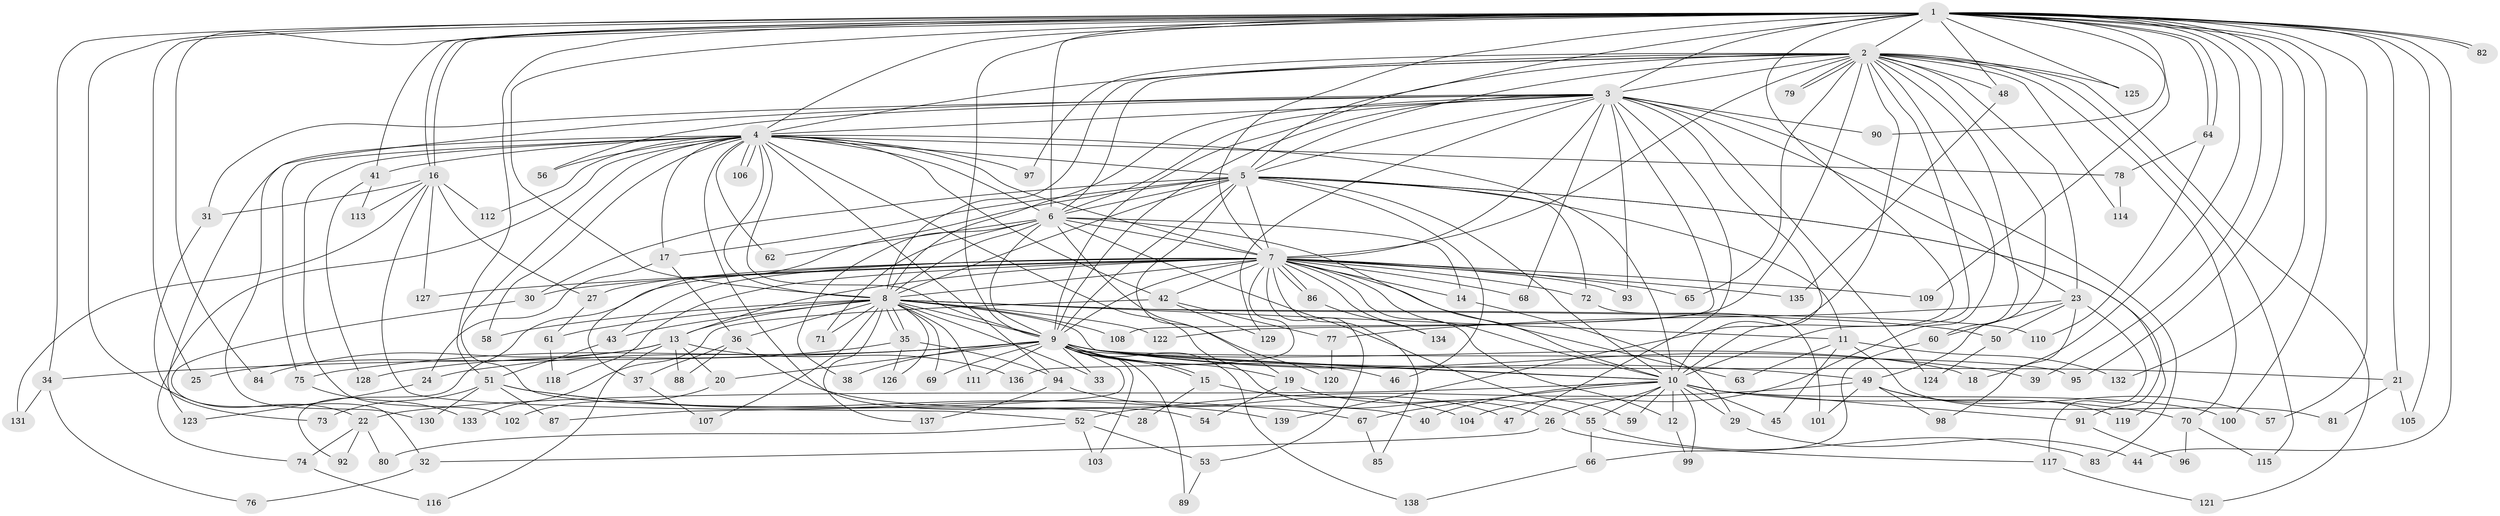 // Generated by graph-tools (version 1.1) at 2025/01/03/09/25 03:01:35]
// undirected, 139 vertices, 303 edges
graph export_dot {
graph [start="1"]
  node [color=gray90,style=filled];
  1;
  2;
  3;
  4;
  5;
  6;
  7;
  8;
  9;
  10;
  11;
  12;
  13;
  14;
  15;
  16;
  17;
  18;
  19;
  20;
  21;
  22;
  23;
  24;
  25;
  26;
  27;
  28;
  29;
  30;
  31;
  32;
  33;
  34;
  35;
  36;
  37;
  38;
  39;
  40;
  41;
  42;
  43;
  44;
  45;
  46;
  47;
  48;
  49;
  50;
  51;
  52;
  53;
  54;
  55;
  56;
  57;
  58;
  59;
  60;
  61;
  62;
  63;
  64;
  65;
  66;
  67;
  68;
  69;
  70;
  71;
  72;
  73;
  74;
  75;
  76;
  77;
  78;
  79;
  80;
  81;
  82;
  83;
  84;
  85;
  86;
  87;
  88;
  89;
  90;
  91;
  92;
  93;
  94;
  95;
  96;
  97;
  98;
  99;
  100;
  101;
  102;
  103;
  104;
  105;
  106;
  107;
  108;
  109;
  110;
  111;
  112;
  113;
  114;
  115;
  116;
  117;
  118;
  119;
  120;
  121;
  122;
  123;
  124;
  125;
  126;
  127;
  128;
  129;
  130;
  131;
  132;
  133;
  134;
  135;
  136;
  137;
  138;
  139;
  1 -- 2;
  1 -- 3;
  1 -- 4;
  1 -- 5;
  1 -- 6;
  1 -- 7;
  1 -- 8;
  1 -- 9;
  1 -- 10;
  1 -- 16;
  1 -- 16;
  1 -- 18;
  1 -- 21;
  1 -- 22;
  1 -- 25;
  1 -- 34;
  1 -- 39;
  1 -- 41;
  1 -- 44;
  1 -- 48;
  1 -- 51;
  1 -- 57;
  1 -- 64;
  1 -- 64;
  1 -- 82;
  1 -- 82;
  1 -- 84;
  1 -- 90;
  1 -- 95;
  1 -- 100;
  1 -- 105;
  1 -- 109;
  1 -- 125;
  1 -- 132;
  2 -- 3;
  2 -- 4;
  2 -- 5;
  2 -- 6;
  2 -- 7;
  2 -- 8;
  2 -- 9;
  2 -- 10;
  2 -- 23;
  2 -- 48;
  2 -- 49;
  2 -- 60;
  2 -- 65;
  2 -- 70;
  2 -- 79;
  2 -- 79;
  2 -- 97;
  2 -- 104;
  2 -- 114;
  2 -- 115;
  2 -- 121;
  2 -- 122;
  2 -- 125;
  2 -- 139;
  3 -- 4;
  3 -- 5;
  3 -- 6;
  3 -- 7;
  3 -- 8;
  3 -- 9;
  3 -- 10;
  3 -- 23;
  3 -- 31;
  3 -- 47;
  3 -- 56;
  3 -- 68;
  3 -- 83;
  3 -- 90;
  3 -- 93;
  3 -- 108;
  3 -- 124;
  3 -- 129;
  3 -- 130;
  4 -- 5;
  4 -- 6;
  4 -- 7;
  4 -- 8;
  4 -- 9;
  4 -- 10;
  4 -- 17;
  4 -- 26;
  4 -- 28;
  4 -- 41;
  4 -- 42;
  4 -- 54;
  4 -- 56;
  4 -- 58;
  4 -- 62;
  4 -- 74;
  4 -- 75;
  4 -- 78;
  4 -- 94;
  4 -- 97;
  4 -- 102;
  4 -- 106;
  4 -- 106;
  4 -- 112;
  4 -- 123;
  5 -- 6;
  5 -- 7;
  5 -- 8;
  5 -- 9;
  5 -- 10;
  5 -- 11;
  5 -- 17;
  5 -- 19;
  5 -- 30;
  5 -- 37;
  5 -- 46;
  5 -- 72;
  5 -- 91;
  5 -- 119;
  6 -- 7;
  6 -- 8;
  6 -- 9;
  6 -- 10;
  6 -- 14;
  6 -- 38;
  6 -- 59;
  6 -- 62;
  6 -- 71;
  6 -- 120;
  7 -- 8;
  7 -- 9;
  7 -- 10;
  7 -- 12;
  7 -- 13;
  7 -- 14;
  7 -- 27;
  7 -- 30;
  7 -- 42;
  7 -- 43;
  7 -- 53;
  7 -- 63;
  7 -- 65;
  7 -- 68;
  7 -- 72;
  7 -- 85;
  7 -- 86;
  7 -- 86;
  7 -- 92;
  7 -- 93;
  7 -- 109;
  7 -- 118;
  7 -- 127;
  7 -- 134;
  7 -- 135;
  7 -- 136;
  8 -- 9;
  8 -- 10;
  8 -- 11;
  8 -- 13;
  8 -- 33;
  8 -- 35;
  8 -- 35;
  8 -- 36;
  8 -- 43;
  8 -- 50;
  8 -- 58;
  8 -- 61;
  8 -- 69;
  8 -- 71;
  8 -- 107;
  8 -- 108;
  8 -- 110;
  8 -- 111;
  8 -- 122;
  8 -- 126;
  8 -- 137;
  9 -- 10;
  9 -- 15;
  9 -- 15;
  9 -- 18;
  9 -- 19;
  9 -- 20;
  9 -- 21;
  9 -- 24;
  9 -- 33;
  9 -- 34;
  9 -- 38;
  9 -- 39;
  9 -- 46;
  9 -- 49;
  9 -- 69;
  9 -- 75;
  9 -- 87;
  9 -- 89;
  9 -- 95;
  9 -- 103;
  9 -- 111;
  9 -- 138;
  10 -- 12;
  10 -- 22;
  10 -- 26;
  10 -- 29;
  10 -- 40;
  10 -- 45;
  10 -- 55;
  10 -- 59;
  10 -- 67;
  10 -- 70;
  10 -- 91;
  10 -- 99;
  10 -- 100;
  11 -- 45;
  11 -- 63;
  11 -- 81;
  11 -- 132;
  12 -- 99;
  13 -- 20;
  13 -- 25;
  13 -- 84;
  13 -- 88;
  13 -- 116;
  13 -- 136;
  14 -- 29;
  15 -- 28;
  15 -- 47;
  16 -- 27;
  16 -- 31;
  16 -- 52;
  16 -- 112;
  16 -- 113;
  16 -- 127;
  16 -- 131;
  17 -- 24;
  17 -- 36;
  19 -- 54;
  19 -- 55;
  20 -- 102;
  21 -- 81;
  21 -- 105;
  22 -- 74;
  22 -- 80;
  22 -- 92;
  23 -- 50;
  23 -- 60;
  23 -- 77;
  23 -- 98;
  23 -- 117;
  24 -- 123;
  26 -- 32;
  26 -- 117;
  27 -- 61;
  29 -- 44;
  30 -- 32;
  31 -- 73;
  32 -- 76;
  34 -- 76;
  34 -- 131;
  35 -- 94;
  35 -- 126;
  35 -- 128;
  36 -- 37;
  36 -- 40;
  36 -- 88;
  37 -- 107;
  41 -- 113;
  41 -- 128;
  42 -- 77;
  42 -- 129;
  42 -- 133;
  43 -- 51;
  48 -- 135;
  49 -- 52;
  49 -- 57;
  49 -- 98;
  49 -- 101;
  49 -- 119;
  50 -- 124;
  51 -- 67;
  51 -- 73;
  51 -- 87;
  51 -- 130;
  51 -- 139;
  52 -- 53;
  52 -- 80;
  52 -- 103;
  53 -- 89;
  55 -- 66;
  55 -- 83;
  60 -- 66;
  61 -- 118;
  64 -- 78;
  64 -- 110;
  66 -- 138;
  67 -- 85;
  70 -- 96;
  70 -- 115;
  72 -- 101;
  74 -- 116;
  75 -- 133;
  77 -- 120;
  78 -- 114;
  86 -- 134;
  91 -- 96;
  94 -- 104;
  94 -- 137;
  117 -- 121;
}

